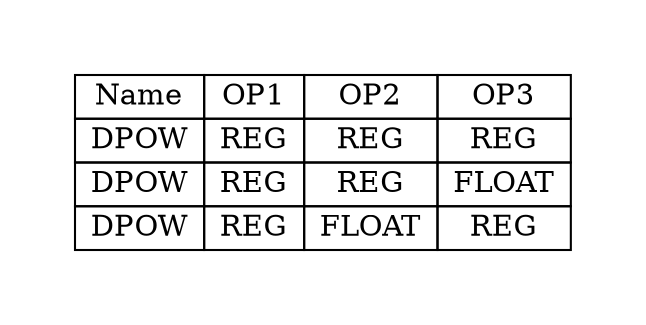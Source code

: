 digraph{
graph [pad="0.5", nodesep="0.5", ranksep="2" ]
node [shape=plain]
Foo [label=<
<table border="0" cellborder="1" cellspacing="0">
<tr><td> Name </td> <td> OP1 </td><td> OP2 </td><td> OP3 </td> </tr>
<tr><td> DPOW </td><td> REG </td><td> REG </td><td> REG </td> </tr>
<tr><td> DPOW </td><td> REG </td><td> REG </td><td> FLOAT </td> </tr>
<tr><td> DPOW </td><td> REG </td><td> FLOAT </td><td> REG </td> </tr>
</table>>];
}
